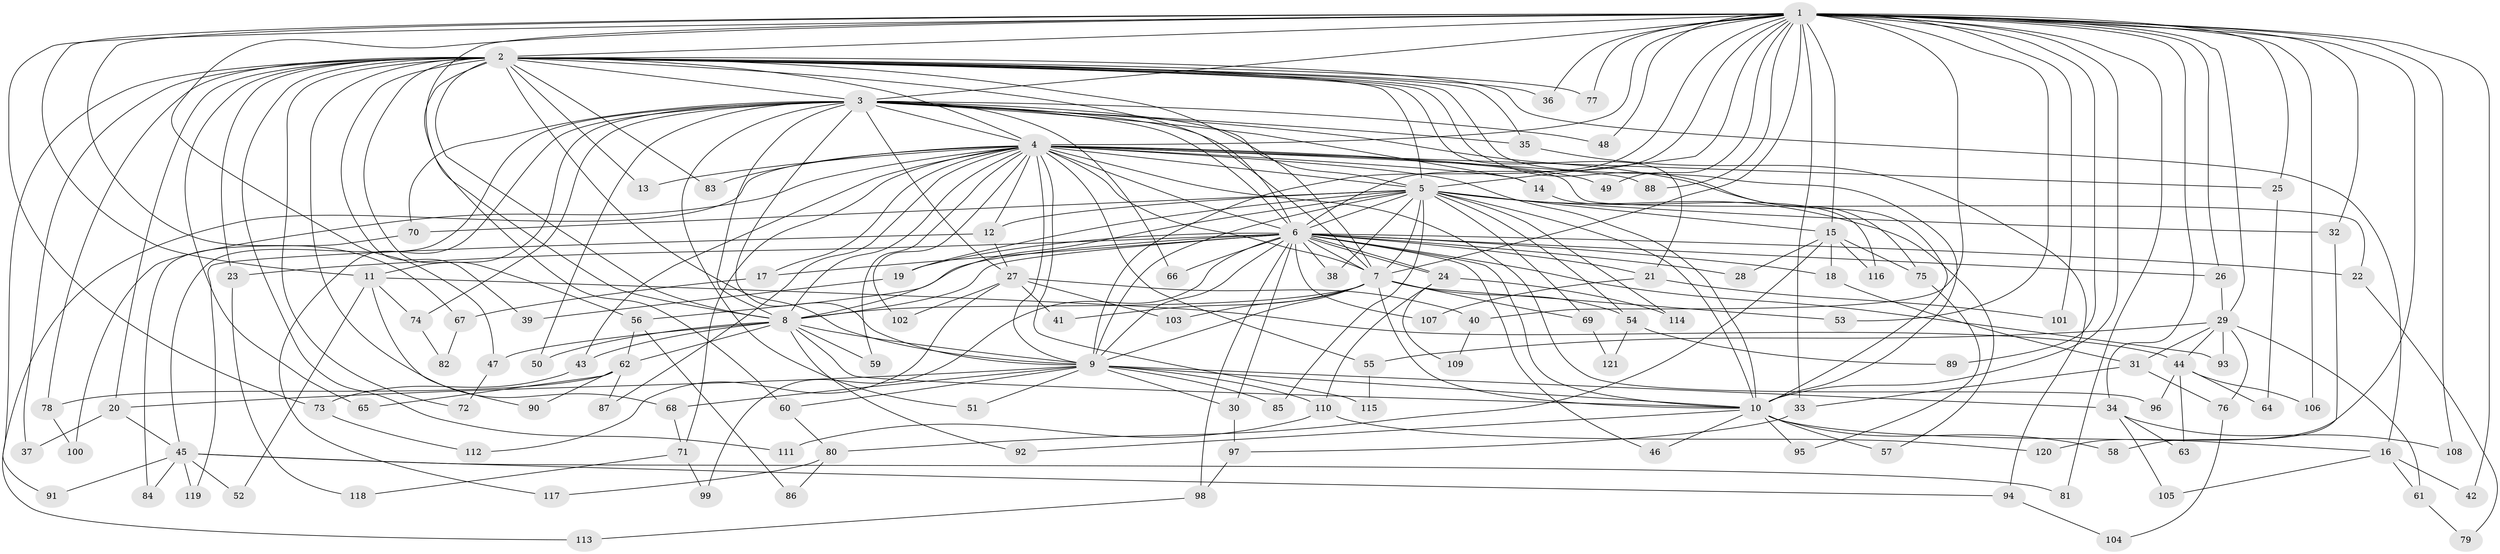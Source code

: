 // Generated by graph-tools (version 1.1) at 2025/25/03/09/25 03:25:42]
// undirected, 121 vertices, 267 edges
graph export_dot {
graph [start="1"]
  node [color=gray90,style=filled];
  1;
  2;
  3;
  4;
  5;
  6;
  7;
  8;
  9;
  10;
  11;
  12;
  13;
  14;
  15;
  16;
  17;
  18;
  19;
  20;
  21;
  22;
  23;
  24;
  25;
  26;
  27;
  28;
  29;
  30;
  31;
  32;
  33;
  34;
  35;
  36;
  37;
  38;
  39;
  40;
  41;
  42;
  43;
  44;
  45;
  46;
  47;
  48;
  49;
  50;
  51;
  52;
  53;
  54;
  55;
  56;
  57;
  58;
  59;
  60;
  61;
  62;
  63;
  64;
  65;
  66;
  67;
  68;
  69;
  70;
  71;
  72;
  73;
  74;
  75;
  76;
  77;
  78;
  79;
  80;
  81;
  82;
  83;
  84;
  85;
  86;
  87;
  88;
  89;
  90;
  91;
  92;
  93;
  94;
  95;
  96;
  97;
  98;
  99;
  100;
  101;
  102;
  103;
  104;
  105;
  106;
  107;
  108;
  109;
  110;
  111;
  112;
  113;
  114;
  115;
  116;
  117;
  118;
  119;
  120;
  121;
  1 -- 2;
  1 -- 3;
  1 -- 4;
  1 -- 5;
  1 -- 6;
  1 -- 7;
  1 -- 8;
  1 -- 9;
  1 -- 10;
  1 -- 11;
  1 -- 15;
  1 -- 25;
  1 -- 26;
  1 -- 29;
  1 -- 32;
  1 -- 33;
  1 -- 34;
  1 -- 36;
  1 -- 40;
  1 -- 42;
  1 -- 47;
  1 -- 48;
  1 -- 49;
  1 -- 53;
  1 -- 67;
  1 -- 73;
  1 -- 77;
  1 -- 81;
  1 -- 88;
  1 -- 89;
  1 -- 101;
  1 -- 106;
  1 -- 108;
  1 -- 120;
  2 -- 3;
  2 -- 4;
  2 -- 5;
  2 -- 6;
  2 -- 7;
  2 -- 8;
  2 -- 9;
  2 -- 10;
  2 -- 13;
  2 -- 16;
  2 -- 20;
  2 -- 21;
  2 -- 23;
  2 -- 35;
  2 -- 36;
  2 -- 37;
  2 -- 39;
  2 -- 56;
  2 -- 60;
  2 -- 65;
  2 -- 68;
  2 -- 72;
  2 -- 75;
  2 -- 77;
  2 -- 78;
  2 -- 83;
  2 -- 91;
  2 -- 111;
  3 -- 4;
  3 -- 5;
  3 -- 6;
  3 -- 7;
  3 -- 8;
  3 -- 9;
  3 -- 10;
  3 -- 11;
  3 -- 14;
  3 -- 27;
  3 -- 35;
  3 -- 45;
  3 -- 48;
  3 -- 50;
  3 -- 51;
  3 -- 66;
  3 -- 70;
  3 -- 74;
  3 -- 117;
  4 -- 5;
  4 -- 6;
  4 -- 7;
  4 -- 8;
  4 -- 9;
  4 -- 10;
  4 -- 12;
  4 -- 13;
  4 -- 14;
  4 -- 17;
  4 -- 22;
  4 -- 25;
  4 -- 43;
  4 -- 49;
  4 -- 55;
  4 -- 59;
  4 -- 71;
  4 -- 83;
  4 -- 87;
  4 -- 88;
  4 -- 96;
  4 -- 100;
  4 -- 102;
  4 -- 113;
  4 -- 115;
  5 -- 6;
  5 -- 7;
  5 -- 8;
  5 -- 9;
  5 -- 10;
  5 -- 12;
  5 -- 15;
  5 -- 19;
  5 -- 32;
  5 -- 38;
  5 -- 54;
  5 -- 57;
  5 -- 69;
  5 -- 70;
  5 -- 85;
  5 -- 114;
  6 -- 7;
  6 -- 8;
  6 -- 9;
  6 -- 10;
  6 -- 17;
  6 -- 18;
  6 -- 19;
  6 -- 21;
  6 -- 22;
  6 -- 23;
  6 -- 24;
  6 -- 24;
  6 -- 26;
  6 -- 28;
  6 -- 30;
  6 -- 38;
  6 -- 46;
  6 -- 56;
  6 -- 66;
  6 -- 93;
  6 -- 98;
  6 -- 99;
  6 -- 107;
  7 -- 8;
  7 -- 9;
  7 -- 10;
  7 -- 41;
  7 -- 53;
  7 -- 54;
  7 -- 69;
  7 -- 103;
  8 -- 9;
  8 -- 10;
  8 -- 43;
  8 -- 47;
  8 -- 50;
  8 -- 59;
  8 -- 62;
  8 -- 92;
  9 -- 10;
  9 -- 20;
  9 -- 30;
  9 -- 34;
  9 -- 51;
  9 -- 60;
  9 -- 68;
  9 -- 85;
  9 -- 110;
  10 -- 16;
  10 -- 46;
  10 -- 57;
  10 -- 58;
  10 -- 92;
  10 -- 95;
  11 -- 44;
  11 -- 52;
  11 -- 74;
  11 -- 90;
  12 -- 27;
  12 -- 119;
  14 -- 116;
  15 -- 18;
  15 -- 28;
  15 -- 75;
  15 -- 80;
  15 -- 116;
  16 -- 42;
  16 -- 61;
  16 -- 105;
  17 -- 67;
  18 -- 31;
  19 -- 39;
  20 -- 37;
  20 -- 45;
  21 -- 101;
  21 -- 107;
  22 -- 79;
  23 -- 118;
  24 -- 109;
  24 -- 110;
  24 -- 114;
  25 -- 64;
  26 -- 29;
  27 -- 40;
  27 -- 41;
  27 -- 102;
  27 -- 103;
  27 -- 112;
  29 -- 31;
  29 -- 44;
  29 -- 55;
  29 -- 61;
  29 -- 76;
  29 -- 93;
  30 -- 97;
  31 -- 33;
  31 -- 76;
  32 -- 58;
  33 -- 97;
  34 -- 63;
  34 -- 105;
  34 -- 108;
  35 -- 94;
  40 -- 109;
  43 -- 73;
  44 -- 63;
  44 -- 64;
  44 -- 96;
  44 -- 106;
  45 -- 52;
  45 -- 81;
  45 -- 84;
  45 -- 91;
  45 -- 94;
  45 -- 119;
  47 -- 72;
  54 -- 89;
  54 -- 121;
  55 -- 115;
  56 -- 62;
  56 -- 86;
  60 -- 80;
  61 -- 79;
  62 -- 65;
  62 -- 78;
  62 -- 87;
  62 -- 90;
  67 -- 82;
  68 -- 71;
  69 -- 121;
  70 -- 84;
  71 -- 99;
  71 -- 118;
  73 -- 112;
  74 -- 82;
  75 -- 95;
  76 -- 104;
  78 -- 100;
  80 -- 86;
  80 -- 117;
  94 -- 104;
  97 -- 98;
  98 -- 113;
  110 -- 111;
  110 -- 120;
}
